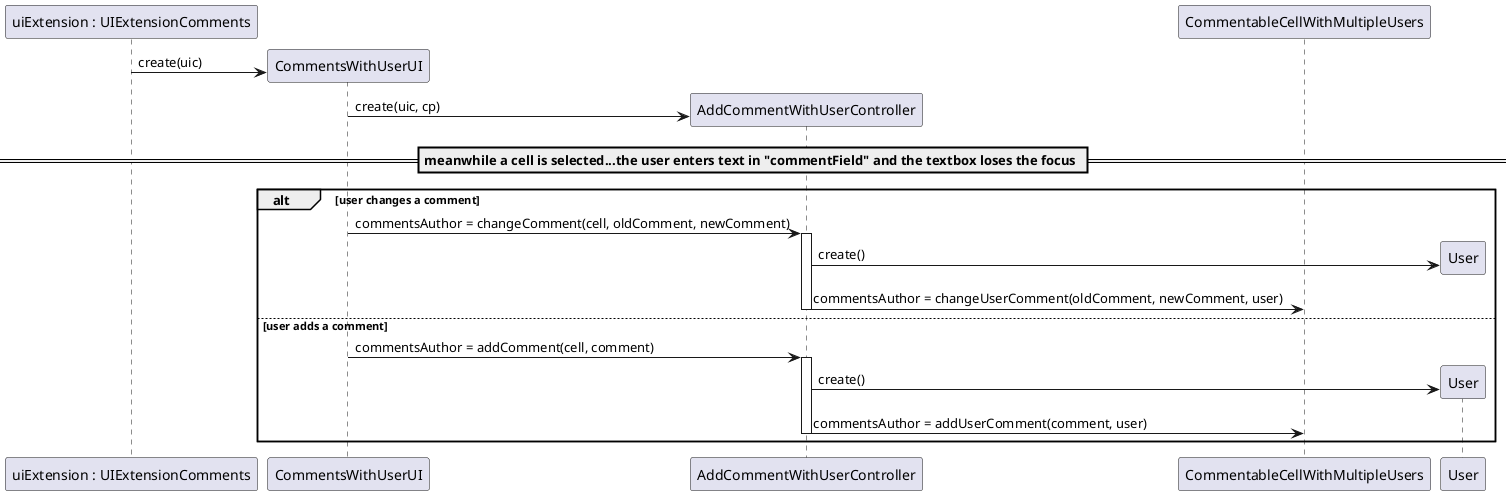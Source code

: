 @startuml core02_01_design3.png
    participant "uiExtension : UIExtensionComments" as UIExt
    participant "CommentsWithUserUI" as cp
    participant "AddCommentWithUserController" as ctrl
    participant "CommentableCellWithMultipleUsers" as cell
    participant "User" as u
    
    create cp
    UIExt -> cp :  create(uic) 

    create ctrl
    cp -> ctrl : create(uic, cp)


    == meanwhile a cell is selected...the user enters text in "commentField" and the textbox loses the focus ==

    alt user changes a comment
        cp -> ctrl : commentsAuthor = changeComment(cell, oldComment, newComment)

        activate ctrl
        create u
        ctrl -> u : create()
        ctrl -> cell : commentsAuthor = changeUserComment(oldComment, newComment, user)
        deactivate ctrl
    else user adds a comment
        cp -> ctrl : commentsAuthor = addComment(cell, comment)
        activate ctrl
        create u
        ctrl -> u : create()
        ctrl -> cell : commentsAuthor = addUserComment(comment, user)
        deactivate ctrl
    end
@enduml